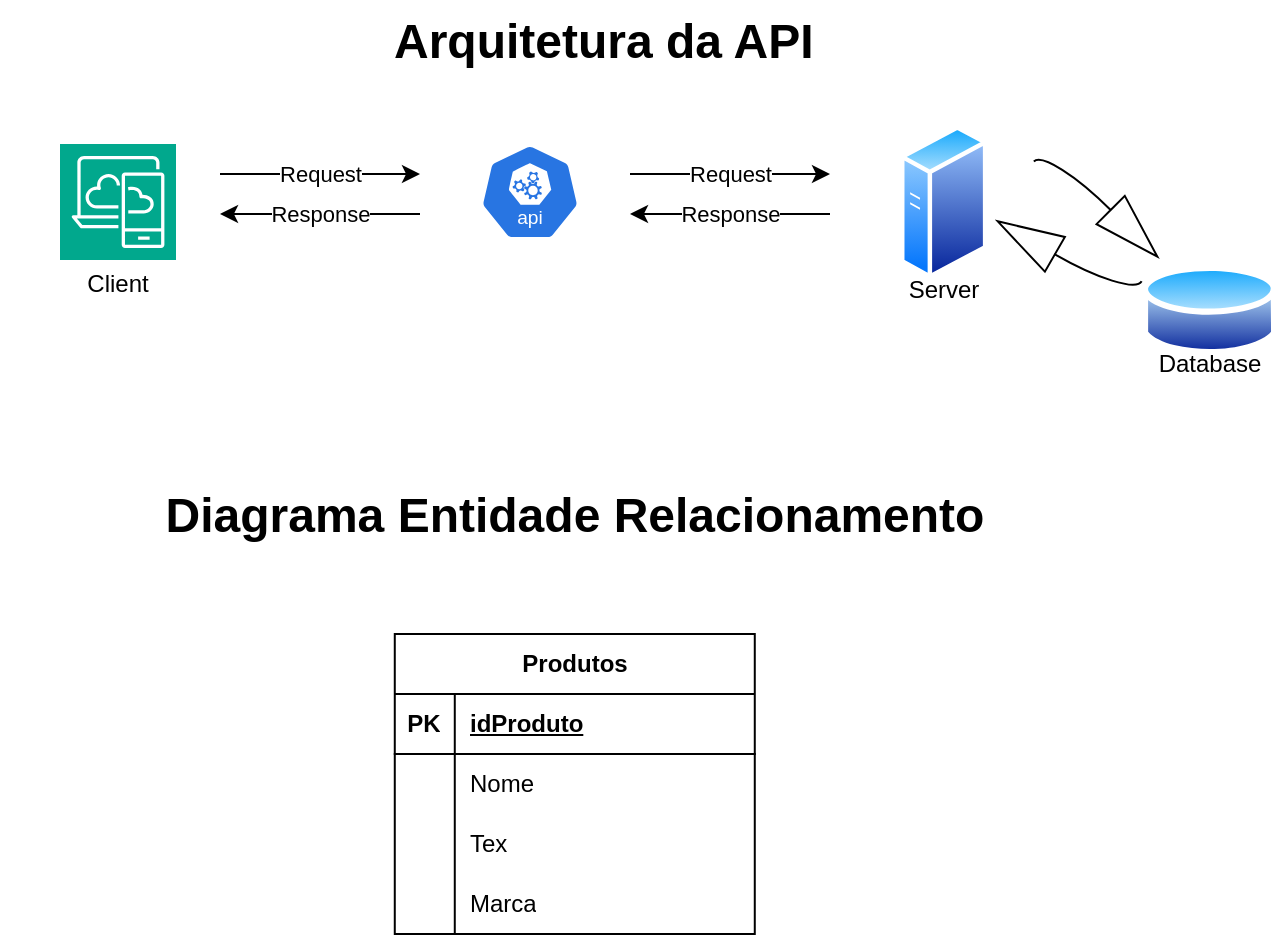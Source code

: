 <mxfile version="26.0.10">
  <diagram name="Page-1" id="3EE934VsjL15HuL1adfO">
    <mxGraphModel dx="794" dy="420" grid="1" gridSize="10" guides="1" tooltips="1" connect="1" arrows="1" fold="1" page="1" pageScale="1" pageWidth="850" pageHeight="1100" math="0" shadow="0">
      <root>
        <mxCell id="0" />
        <mxCell id="1" parent="0" />
        <mxCell id="YJXxWXfAhucvsk00g7yF-12" value="" style="endArrow=classic;html=1;rounded=0;" parent="1" edge="1">
          <mxGeometry relative="1" as="geometry">
            <mxPoint x="320" y="150" as="sourcePoint" />
            <mxPoint x="220" y="150" as="targetPoint" />
          </mxGeometry>
        </mxCell>
        <mxCell id="YJXxWXfAhucvsk00g7yF-13" value="Response" style="edgeLabel;resizable=0;html=1;;align=center;verticalAlign=middle;" parent="YJXxWXfAhucvsk00g7yF-12" connectable="0" vertex="1">
          <mxGeometry relative="1" as="geometry" />
        </mxCell>
        <mxCell id="YJXxWXfAhucvsk00g7yF-2" value="" style="aspect=fixed;sketch=0;html=1;dashed=0;whitespace=wrap;verticalLabelPosition=bottom;verticalAlign=top;fillColor=#2875E2;strokeColor=#ffffff;points=[[0.005,0.63,0],[0.1,0.2,0],[0.9,0.2,0],[0.5,0,0],[0.995,0.63,0],[0.72,0.99,0],[0.5,1,0],[0.28,0.99,0]];shape=mxgraph.kubernetes.icon2;kubernetesLabel=1;prIcon=api" parent="1" vertex="1">
          <mxGeometry x="350" y="115" width="50" height="48" as="geometry" />
        </mxCell>
        <mxCell id="YJXxWXfAhucvsk00g7yF-3" value="" style="image;aspect=fixed;perimeter=ellipsePerimeter;html=1;align=center;shadow=0;dashed=0;spacingTop=3;image=img/lib/active_directory/generic_server.svg;" parent="1" vertex="1">
          <mxGeometry x="560" y="105" width="43.68" height="78" as="geometry" />
        </mxCell>
        <mxCell id="YJXxWXfAhucvsk00g7yF-4" value="" style="sketch=0;points=[[0,0,0],[0.25,0,0],[0.5,0,0],[0.75,0,0],[1,0,0],[0,1,0],[0.25,1,0],[0.5,1,0],[0.75,1,0],[1,1,0],[0,0.25,0],[0,0.5,0],[0,0.75,0],[1,0.25,0],[1,0.5,0],[1,0.75,0]];outlineConnect=0;fontColor=#232F3E;fillColor=#01A88D;strokeColor=#ffffff;dashed=0;verticalLabelPosition=bottom;verticalAlign=top;align=center;html=1;fontSize=12;fontStyle=0;aspect=fixed;shape=mxgraph.aws4.resourceIcon;resIcon=mxgraph.aws4.desktop_and_app_streaming;" parent="1" vertex="1">
          <mxGeometry x="140" y="115" width="58" height="58" as="geometry" />
        </mxCell>
        <mxCell id="YJXxWXfAhucvsk00g7yF-8" value="" style="endArrow=classic;html=1;rounded=0;" parent="1" edge="1">
          <mxGeometry relative="1" as="geometry">
            <mxPoint x="220" y="130" as="sourcePoint" />
            <mxPoint x="320" y="130" as="targetPoint" />
          </mxGeometry>
        </mxCell>
        <mxCell id="YJXxWXfAhucvsk00g7yF-9" value="Request" style="edgeLabel;resizable=0;html=1;;align=center;verticalAlign=middle;" parent="YJXxWXfAhucvsk00g7yF-8" connectable="0" vertex="1">
          <mxGeometry relative="1" as="geometry" />
        </mxCell>
        <mxCell id="YJXxWXfAhucvsk00g7yF-10" value="" style="endArrow=classic;html=1;rounded=0;" parent="1" edge="1">
          <mxGeometry relative="1" as="geometry">
            <mxPoint x="425" y="130" as="sourcePoint" />
            <mxPoint x="525" y="130" as="targetPoint" />
          </mxGeometry>
        </mxCell>
        <mxCell id="YJXxWXfAhucvsk00g7yF-11" value="Request" style="edgeLabel;resizable=0;html=1;;align=center;verticalAlign=middle;" parent="YJXxWXfAhucvsk00g7yF-10" connectable="0" vertex="1">
          <mxGeometry relative="1" as="geometry" />
        </mxCell>
        <mxCell id="YJXxWXfAhucvsk00g7yF-14" value="" style="endArrow=classic;html=1;rounded=0;" parent="1" edge="1">
          <mxGeometry relative="1" as="geometry">
            <mxPoint x="525" y="150" as="sourcePoint" />
            <mxPoint x="425" y="150" as="targetPoint" />
          </mxGeometry>
        </mxCell>
        <mxCell id="YJXxWXfAhucvsk00g7yF-15" value="Response" style="edgeLabel;resizable=0;html=1;;align=center;verticalAlign=middle;" parent="YJXxWXfAhucvsk00g7yF-14" connectable="0" vertex="1">
          <mxGeometry relative="1" as="geometry" />
        </mxCell>
        <mxCell id="YJXxWXfAhucvsk00g7yF-16" value="Client" style="text;html=1;align=center;verticalAlign=middle;whiteSpace=wrap;rounded=0;" parent="1" vertex="1">
          <mxGeometry x="139" y="170" width="60" height="30" as="geometry" />
        </mxCell>
        <mxCell id="YJXxWXfAhucvsk00g7yF-17" value="Server" style="text;html=1;align=center;verticalAlign=middle;whiteSpace=wrap;rounded=0;" parent="1" vertex="1">
          <mxGeometry x="551.84" y="173" width="60" height="30" as="geometry" />
        </mxCell>
        <mxCell id="YJXxWXfAhucvsk00g7yF-18" value="Database" style="text;html=1;align=center;verticalAlign=middle;whiteSpace=wrap;rounded=0;" parent="1" vertex="1">
          <mxGeometry x="684.79" y="210" width="60" height="30" as="geometry" />
        </mxCell>
        <mxCell id="YJXxWXfAhucvsk00g7yF-19" value="" style="image;aspect=fixed;perimeter=ellipsePerimeter;html=1;align=center;shadow=0;dashed=0;spacingTop=3;image=img/lib/active_directory/database.svg;" parent="1" vertex="1">
          <mxGeometry x="681" y="173" width="67.57" height="50" as="geometry" />
        </mxCell>
        <mxCell id="YJXxWXfAhucvsk00g7yF-28" value="" style="html=1;shadow=0;dashed=0;align=center;verticalAlign=middle;shape=mxgraph.arrows2.jumpInArrow;dy=0;dx=33.01;arrowHead=55;rotation=45;" parent="1" vertex="1">
          <mxGeometry x="622.68" y="134" width="77.32" height="20" as="geometry" />
        </mxCell>
        <mxCell id="YJXxWXfAhucvsk00g7yF-29" value="" style="html=1;shadow=0;dashed=0;align=center;verticalAlign=middle;shape=mxgraph.arrows2.jumpInArrow;dy=0;dx=33.01;arrowHead=55;rotation=-150;" parent="1" vertex="1">
          <mxGeometry x="603.68" y="163" width="77.32" height="20" as="geometry" />
        </mxCell>
        <mxCell id="YJXxWXfAhucvsk00g7yF-30" value="&lt;h1 style=&quot;margin-top: 0px;&quot;&gt;Arquitetura da API&lt;/h1&gt;" style="text;html=1;whiteSpace=wrap;overflow=hidden;rounded=0;" parent="1" vertex="1">
          <mxGeometry x="305" y="43" width="240" height="47" as="geometry" />
        </mxCell>
        <mxCell id="kBJPyYUWCnfGhwOmiIT1-1" value="Produtos" style="shape=table;startSize=30;container=1;collapsible=1;childLayout=tableLayout;fixedRows=1;rowLines=0;fontStyle=1;align=center;resizeLast=1;html=1;" parent="1" vertex="1">
          <mxGeometry x="307.39" y="360" width="180" height="150" as="geometry" />
        </mxCell>
        <mxCell id="kBJPyYUWCnfGhwOmiIT1-2" value="" style="shape=tableRow;horizontal=0;startSize=0;swimlaneHead=0;swimlaneBody=0;fillColor=none;collapsible=0;dropTarget=0;points=[[0,0.5],[1,0.5]];portConstraint=eastwest;top=0;left=0;right=0;bottom=1;" parent="kBJPyYUWCnfGhwOmiIT1-1" vertex="1">
          <mxGeometry y="30" width="180" height="30" as="geometry" />
        </mxCell>
        <mxCell id="kBJPyYUWCnfGhwOmiIT1-3" value="PK" style="shape=partialRectangle;connectable=0;fillColor=none;top=0;left=0;bottom=0;right=0;fontStyle=1;overflow=hidden;whiteSpace=wrap;html=1;" parent="kBJPyYUWCnfGhwOmiIT1-2" vertex="1">
          <mxGeometry width="30" height="30" as="geometry">
            <mxRectangle width="30" height="30" as="alternateBounds" />
          </mxGeometry>
        </mxCell>
        <mxCell id="kBJPyYUWCnfGhwOmiIT1-4" value="idProduto" style="shape=partialRectangle;connectable=0;fillColor=none;top=0;left=0;bottom=0;right=0;align=left;spacingLeft=6;fontStyle=5;overflow=hidden;whiteSpace=wrap;html=1;" parent="kBJPyYUWCnfGhwOmiIT1-2" vertex="1">
          <mxGeometry x="30" width="150" height="30" as="geometry">
            <mxRectangle width="150" height="30" as="alternateBounds" />
          </mxGeometry>
        </mxCell>
        <mxCell id="kBJPyYUWCnfGhwOmiIT1-5" value="" style="shape=tableRow;horizontal=0;startSize=0;swimlaneHead=0;swimlaneBody=0;fillColor=none;collapsible=0;dropTarget=0;points=[[0,0.5],[1,0.5]];portConstraint=eastwest;top=0;left=0;right=0;bottom=0;" parent="kBJPyYUWCnfGhwOmiIT1-1" vertex="1">
          <mxGeometry y="60" width="180" height="30" as="geometry" />
        </mxCell>
        <mxCell id="kBJPyYUWCnfGhwOmiIT1-6" value="" style="shape=partialRectangle;connectable=0;fillColor=none;top=0;left=0;bottom=0;right=0;editable=1;overflow=hidden;whiteSpace=wrap;html=1;" parent="kBJPyYUWCnfGhwOmiIT1-5" vertex="1">
          <mxGeometry width="30" height="30" as="geometry">
            <mxRectangle width="30" height="30" as="alternateBounds" />
          </mxGeometry>
        </mxCell>
        <mxCell id="kBJPyYUWCnfGhwOmiIT1-7" value="Nome" style="shape=partialRectangle;connectable=0;fillColor=none;top=0;left=0;bottom=0;right=0;align=left;spacingLeft=6;overflow=hidden;whiteSpace=wrap;html=1;" parent="kBJPyYUWCnfGhwOmiIT1-5" vertex="1">
          <mxGeometry x="30" width="150" height="30" as="geometry">
            <mxRectangle width="150" height="30" as="alternateBounds" />
          </mxGeometry>
        </mxCell>
        <mxCell id="kBJPyYUWCnfGhwOmiIT1-8" value="" style="shape=tableRow;horizontal=0;startSize=0;swimlaneHead=0;swimlaneBody=0;fillColor=none;collapsible=0;dropTarget=0;points=[[0,0.5],[1,0.5]];portConstraint=eastwest;top=0;left=0;right=0;bottom=0;" parent="kBJPyYUWCnfGhwOmiIT1-1" vertex="1">
          <mxGeometry y="90" width="180" height="30" as="geometry" />
        </mxCell>
        <mxCell id="kBJPyYUWCnfGhwOmiIT1-9" value="" style="shape=partialRectangle;connectable=0;fillColor=none;top=0;left=0;bottom=0;right=0;editable=1;overflow=hidden;whiteSpace=wrap;html=1;" parent="kBJPyYUWCnfGhwOmiIT1-8" vertex="1">
          <mxGeometry width="30" height="30" as="geometry">
            <mxRectangle width="30" height="30" as="alternateBounds" />
          </mxGeometry>
        </mxCell>
        <mxCell id="kBJPyYUWCnfGhwOmiIT1-10" value="Tex" style="shape=partialRectangle;connectable=0;fillColor=none;top=0;left=0;bottom=0;right=0;align=left;spacingLeft=6;overflow=hidden;whiteSpace=wrap;html=1;" parent="kBJPyYUWCnfGhwOmiIT1-8" vertex="1">
          <mxGeometry x="30" width="150" height="30" as="geometry">
            <mxRectangle width="150" height="30" as="alternateBounds" />
          </mxGeometry>
        </mxCell>
        <mxCell id="kBJPyYUWCnfGhwOmiIT1-11" value="" style="shape=tableRow;horizontal=0;startSize=0;swimlaneHead=0;swimlaneBody=0;fillColor=none;collapsible=0;dropTarget=0;points=[[0,0.5],[1,0.5]];portConstraint=eastwest;top=0;left=0;right=0;bottom=0;" parent="kBJPyYUWCnfGhwOmiIT1-1" vertex="1">
          <mxGeometry y="120" width="180" height="30" as="geometry" />
        </mxCell>
        <mxCell id="kBJPyYUWCnfGhwOmiIT1-12" value="" style="shape=partialRectangle;connectable=0;fillColor=none;top=0;left=0;bottom=0;right=0;editable=1;overflow=hidden;whiteSpace=wrap;html=1;" parent="kBJPyYUWCnfGhwOmiIT1-11" vertex="1">
          <mxGeometry width="30" height="30" as="geometry">
            <mxRectangle width="30" height="30" as="alternateBounds" />
          </mxGeometry>
        </mxCell>
        <mxCell id="kBJPyYUWCnfGhwOmiIT1-13" value="Marca" style="shape=partialRectangle;connectable=0;fillColor=none;top=0;left=0;bottom=0;right=0;align=left;spacingLeft=6;overflow=hidden;whiteSpace=wrap;html=1;" parent="kBJPyYUWCnfGhwOmiIT1-11" vertex="1">
          <mxGeometry x="30" width="150" height="30" as="geometry">
            <mxRectangle width="150" height="30" as="alternateBounds" />
          </mxGeometry>
        </mxCell>
        <mxCell id="kBJPyYUWCnfGhwOmiIT1-61" value="&lt;h1 style=&quot;margin-top: 0px;&quot;&gt;Diagrama Entidade Relacionamento&lt;/h1&gt;" style="text;html=1;whiteSpace=wrap;overflow=hidden;rounded=0;align=center;" parent="1" vertex="1">
          <mxGeometry x="110" y="280" width="574.79" height="47" as="geometry" />
        </mxCell>
      </root>
    </mxGraphModel>
  </diagram>
</mxfile>

